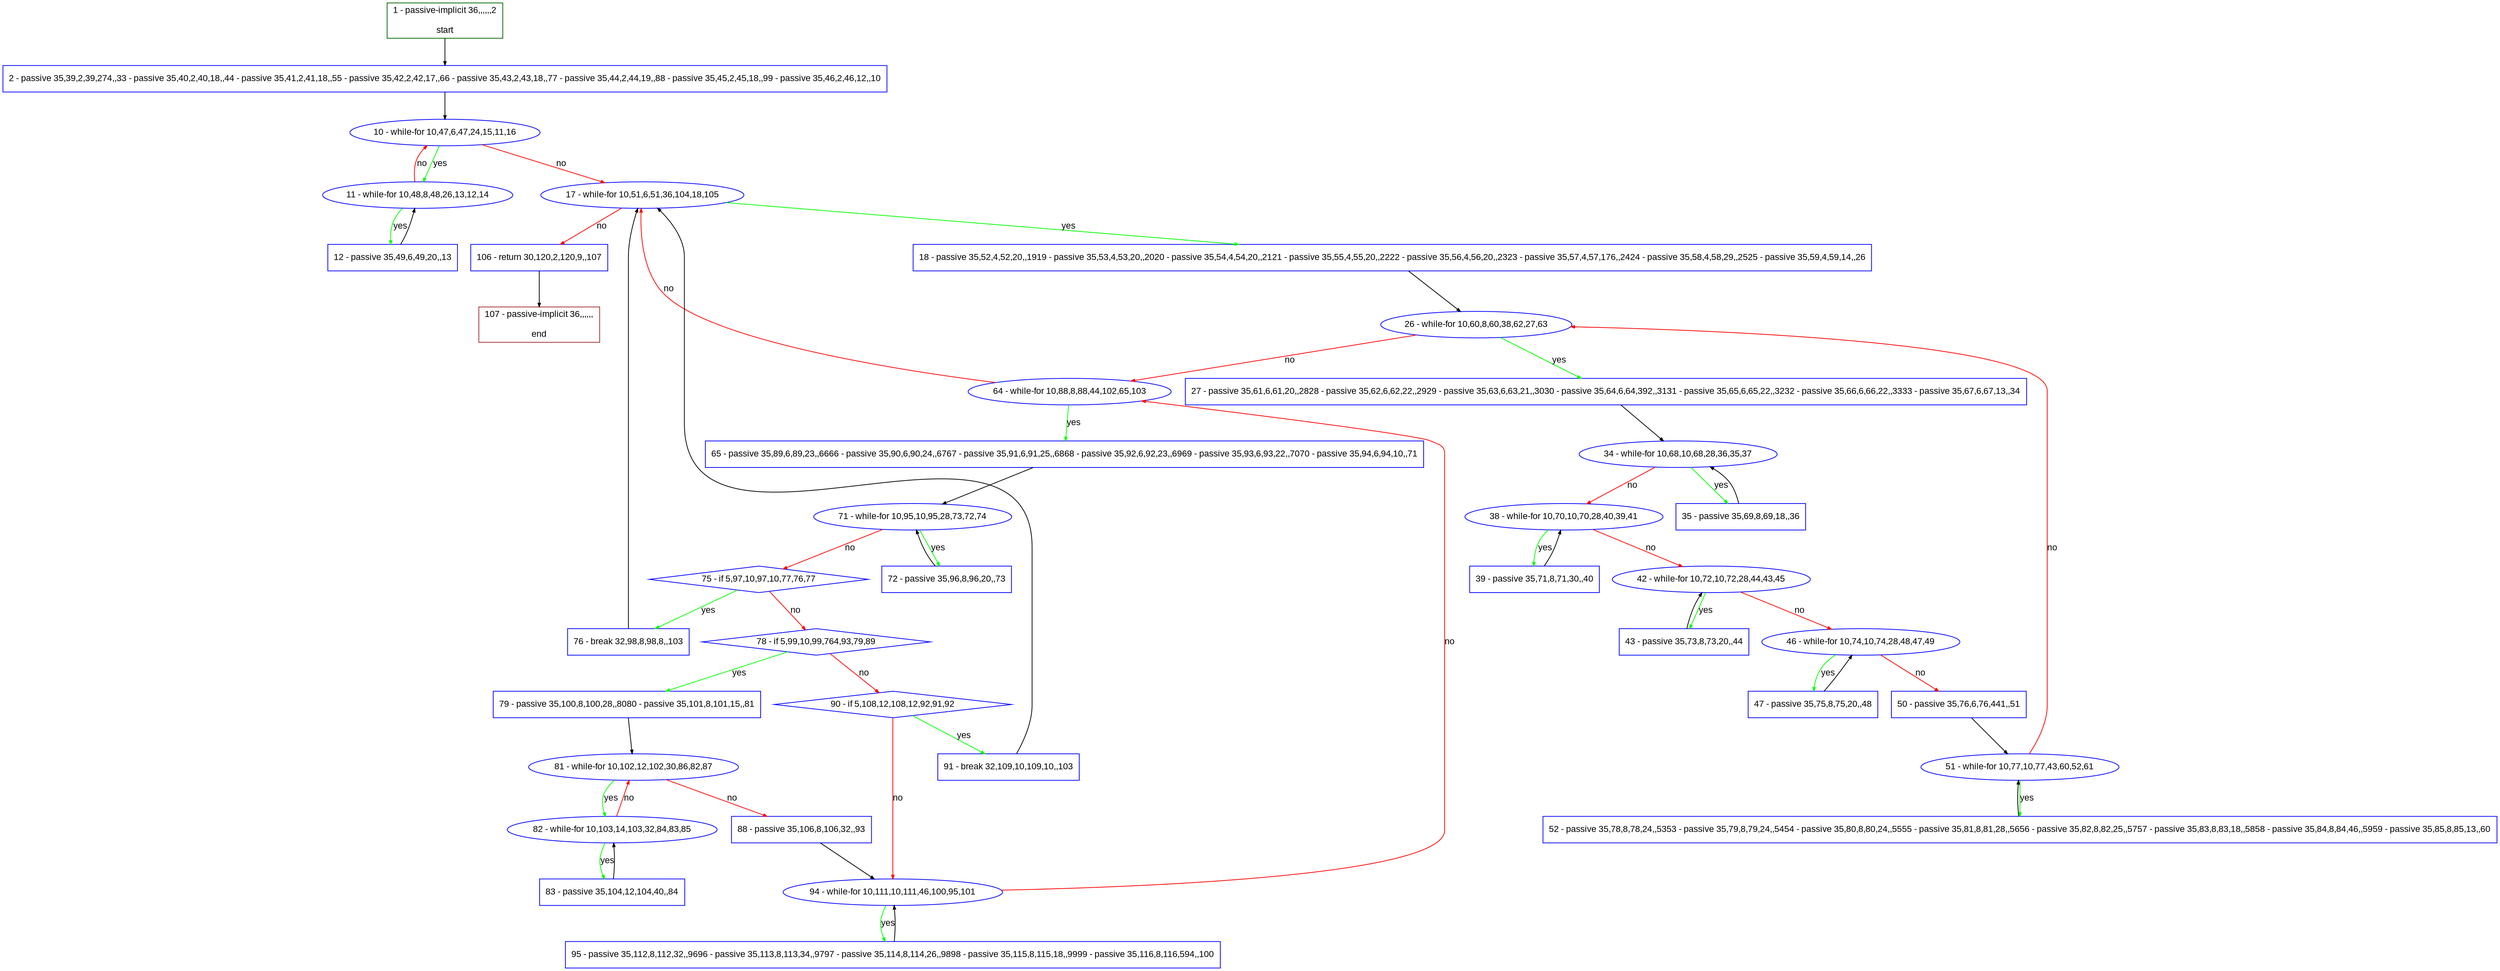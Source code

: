 digraph "" {
  graph [pack="true", label="", fontsize="12", packmode="clust", fontname="Arial", fillcolor="#FFFFCC", bgcolor="white", style="rounded,filled", compound="true"];
  node [node_initialized="no", label="", color="grey", fontsize="12", fillcolor="white", fontname="Arial", style="filled", shape="rectangle", compound="true", fixedsize="false"];
  edge [fontcolor="black", arrowhead="normal", arrowtail="none", arrowsize="0.5", ltail="", label="", color="black", fontsize="12", lhead="", fontname="Arial", dir="forward", compound="true"];
  __N1 [label="2 - passive 35,39,2,39,274,,33 - passive 35,40,2,40,18,,44 - passive 35,41,2,41,18,,55 - passive 35,42,2,42,17,,66 - passive 35,43,2,43,18,,77 - passive 35,44,2,44,19,,88 - passive 35,45,2,45,18,,99 - passive 35,46,2,46,12,,10", color="#0000ff", fillcolor="#ffffff", style="filled", shape="box"];
  __N2 [label="1 - passive-implicit 36,,,,,,2\n\nstart", color="#006400", fillcolor="#ffffff", style="filled", shape="box"];
  __N3 [label="10 - while-for 10,47,6,47,24,15,11,16", color="#0000ff", fillcolor="#ffffff", style="filled", shape="oval"];
  __N4 [label="11 - while-for 10,48,8,48,26,13,12,14", color="#0000ff", fillcolor="#ffffff", style="filled", shape="oval"];
  __N5 [label="17 - while-for 10,51,6,51,36,104,18,105", color="#0000ff", fillcolor="#ffffff", style="filled", shape="oval"];
  __N6 [label="12 - passive 35,49,6,49,20,,13", color="#0000ff", fillcolor="#ffffff", style="filled", shape="box"];
  __N7 [label="18 - passive 35,52,4,52,20,,1919 - passive 35,53,4,53,20,,2020 - passive 35,54,4,54,20,,2121 - passive 35,55,4,55,20,,2222 - passive 35,56,4,56,20,,2323 - passive 35,57,4,57,176,,2424 - passive 35,58,4,58,29,,2525 - passive 35,59,4,59,14,,26", color="#0000ff", fillcolor="#ffffff", style="filled", shape="box"];
  __N8 [label="106 - return 30,120,2,120,9,,107", color="#0000ff", fillcolor="#ffffff", style="filled", shape="box"];
  __N9 [label="26 - while-for 10,60,8,60,38,62,27,63", color="#0000ff", fillcolor="#ffffff", style="filled", shape="oval"];
  __N10 [label="27 - passive 35,61,6,61,20,,2828 - passive 35,62,6,62,22,,2929 - passive 35,63,6,63,21,,3030 - passive 35,64,6,64,392,,3131 - passive 35,65,6,65,22,,3232 - passive 35,66,6,66,22,,3333 - passive 35,67,6,67,13,,34", color="#0000ff", fillcolor="#ffffff", style="filled", shape="box"];
  __N11 [label="64 - while-for 10,88,8,88,44,102,65,103", color="#0000ff", fillcolor="#ffffff", style="filled", shape="oval"];
  __N12 [label="34 - while-for 10,68,10,68,28,36,35,37", color="#0000ff", fillcolor="#ffffff", style="filled", shape="oval"];
  __N13 [label="35 - passive 35,69,8,69,18,,36", color="#0000ff", fillcolor="#ffffff", style="filled", shape="box"];
  __N14 [label="38 - while-for 10,70,10,70,28,40,39,41", color="#0000ff", fillcolor="#ffffff", style="filled", shape="oval"];
  __N15 [label="39 - passive 35,71,8,71,30,,40", color="#0000ff", fillcolor="#ffffff", style="filled", shape="box"];
  __N16 [label="42 - while-for 10,72,10,72,28,44,43,45", color="#0000ff", fillcolor="#ffffff", style="filled", shape="oval"];
  __N17 [label="43 - passive 35,73,8,73,20,,44", color="#0000ff", fillcolor="#ffffff", style="filled", shape="box"];
  __N18 [label="46 - while-for 10,74,10,74,28,48,47,49", color="#0000ff", fillcolor="#ffffff", style="filled", shape="oval"];
  __N19 [label="47 - passive 35,75,8,75,20,,48", color="#0000ff", fillcolor="#ffffff", style="filled", shape="box"];
  __N20 [label="50 - passive 35,76,6,76,441,,51", color="#0000ff", fillcolor="#ffffff", style="filled", shape="box"];
  __N21 [label="51 - while-for 10,77,10,77,43,60,52,61", color="#0000ff", fillcolor="#ffffff", style="filled", shape="oval"];
  __N22 [label="52 - passive 35,78,8,78,24,,5353 - passive 35,79,8,79,24,,5454 - passive 35,80,8,80,24,,5555 - passive 35,81,8,81,28,,5656 - passive 35,82,8,82,25,,5757 - passive 35,83,8,83,18,,5858 - passive 35,84,8,84,46,,5959 - passive 35,85,8,85,13,,60", color="#0000ff", fillcolor="#ffffff", style="filled", shape="box"];
  __N23 [label="65 - passive 35,89,6,89,23,,6666 - passive 35,90,6,90,24,,6767 - passive 35,91,6,91,25,,6868 - passive 35,92,6,92,23,,6969 - passive 35,93,6,93,22,,7070 - passive 35,94,6,94,10,,71", color="#0000ff", fillcolor="#ffffff", style="filled", shape="box"];
  __N24 [label="71 - while-for 10,95,10,95,28,73,72,74", color="#0000ff", fillcolor="#ffffff", style="filled", shape="oval"];
  __N25 [label="72 - passive 35,96,8,96,20,,73", color="#0000ff", fillcolor="#ffffff", style="filled", shape="box"];
  __N26 [label="75 - if 5,97,10,97,10,77,76,77", color="#0000ff", fillcolor="#ffffff", style="filled", shape="diamond"];
  __N27 [label="76 - break 32,98,8,98,8,,103", color="#0000ff", fillcolor="#ffffff", style="filled", shape="box"];
  __N28 [label="78 - if 5,99,10,99,764,93,79,89", color="#0000ff", fillcolor="#ffffff", style="filled", shape="diamond"];
  __N29 [label="79 - passive 35,100,8,100,28,,8080 - passive 35,101,8,101,15,,81", color="#0000ff", fillcolor="#ffffff", style="filled", shape="box"];
  __N30 [label="90 - if 5,108,12,108,12,92,91,92", color="#0000ff", fillcolor="#ffffff", style="filled", shape="diamond"];
  __N31 [label="81 - while-for 10,102,12,102,30,86,82,87", color="#0000ff", fillcolor="#ffffff", style="filled", shape="oval"];
  __N32 [label="82 - while-for 10,103,14,103,32,84,83,85", color="#0000ff", fillcolor="#ffffff", style="filled", shape="oval"];
  __N33 [label="88 - passive 35,106,8,106,32,,93", color="#0000ff", fillcolor="#ffffff", style="filled", shape="box"];
  __N34 [label="83 - passive 35,104,12,104,40,,84", color="#0000ff", fillcolor="#ffffff", style="filled", shape="box"];
  __N35 [label="94 - while-for 10,111,10,111,46,100,95,101", color="#0000ff", fillcolor="#ffffff", style="filled", shape="oval"];
  __N36 [label="91 - break 32,109,10,109,10,,103", color="#0000ff", fillcolor="#ffffff", style="filled", shape="box"];
  __N37 [label="95 - passive 35,112,8,112,32,,9696 - passive 35,113,8,113,34,,9797 - passive 35,114,8,114,26,,9898 - passive 35,115,8,115,18,,9999 - passive 35,116,8,116,594,,100", color="#0000ff", fillcolor="#ffffff", style="filled", shape="box"];
  __N38 [label="107 - passive-implicit 36,,,,,,\n\nend", color="#a52a2a", fillcolor="#ffffff", style="filled", shape="box"];
  __N2 -> __N1 [arrowhead="normal", arrowtail="none", color="#000000", label="", dir="forward"];
  __N1 -> __N3 [arrowhead="normal", arrowtail="none", color="#000000", label="", dir="forward"];
  __N3 -> __N4 [arrowhead="normal", arrowtail="none", color="#00ff00", label="yes", dir="forward"];
  __N4 -> __N3 [arrowhead="normal", arrowtail="none", color="#ff0000", label="no", dir="forward"];
  __N3 -> __N5 [arrowhead="normal", arrowtail="none", color="#ff0000", label="no", dir="forward"];
  __N4 -> __N6 [arrowhead="normal", arrowtail="none", color="#00ff00", label="yes", dir="forward"];
  __N6 -> __N4 [arrowhead="normal", arrowtail="none", color="#000000", label="", dir="forward"];
  __N5 -> __N7 [arrowhead="normal", arrowtail="none", color="#00ff00", label="yes", dir="forward"];
  __N5 -> __N8 [arrowhead="normal", arrowtail="none", color="#ff0000", label="no", dir="forward"];
  __N7 -> __N9 [arrowhead="normal", arrowtail="none", color="#000000", label="", dir="forward"];
  __N9 -> __N10 [arrowhead="normal", arrowtail="none", color="#00ff00", label="yes", dir="forward"];
  __N9 -> __N11 [arrowhead="normal", arrowtail="none", color="#ff0000", label="no", dir="forward"];
  __N10 -> __N12 [arrowhead="normal", arrowtail="none", color="#000000", label="", dir="forward"];
  __N12 -> __N13 [arrowhead="normal", arrowtail="none", color="#00ff00", label="yes", dir="forward"];
  __N13 -> __N12 [arrowhead="normal", arrowtail="none", color="#000000", label="", dir="forward"];
  __N12 -> __N14 [arrowhead="normal", arrowtail="none", color="#ff0000", label="no", dir="forward"];
  __N14 -> __N15 [arrowhead="normal", arrowtail="none", color="#00ff00", label="yes", dir="forward"];
  __N15 -> __N14 [arrowhead="normal", arrowtail="none", color="#000000", label="", dir="forward"];
  __N14 -> __N16 [arrowhead="normal", arrowtail="none", color="#ff0000", label="no", dir="forward"];
  __N16 -> __N17 [arrowhead="normal", arrowtail="none", color="#00ff00", label="yes", dir="forward"];
  __N17 -> __N16 [arrowhead="normal", arrowtail="none", color="#000000", label="", dir="forward"];
  __N16 -> __N18 [arrowhead="normal", arrowtail="none", color="#ff0000", label="no", dir="forward"];
  __N18 -> __N19 [arrowhead="normal", arrowtail="none", color="#00ff00", label="yes", dir="forward"];
  __N19 -> __N18 [arrowhead="normal", arrowtail="none", color="#000000", label="", dir="forward"];
  __N18 -> __N20 [arrowhead="normal", arrowtail="none", color="#ff0000", label="no", dir="forward"];
  __N20 -> __N21 [arrowhead="normal", arrowtail="none", color="#000000", label="", dir="forward"];
  __N21 -> __N9 [arrowhead="normal", arrowtail="none", color="#ff0000", label="no", dir="forward"];
  __N21 -> __N22 [arrowhead="normal", arrowtail="none", color="#00ff00", label="yes", dir="forward"];
  __N22 -> __N21 [arrowhead="normal", arrowtail="none", color="#000000", label="", dir="forward"];
  __N11 -> __N5 [arrowhead="normal", arrowtail="none", color="#ff0000", label="no", dir="forward"];
  __N11 -> __N23 [arrowhead="normal", arrowtail="none", color="#00ff00", label="yes", dir="forward"];
  __N23 -> __N24 [arrowhead="normal", arrowtail="none", color="#000000", label="", dir="forward"];
  __N24 -> __N25 [arrowhead="normal", arrowtail="none", color="#00ff00", label="yes", dir="forward"];
  __N25 -> __N24 [arrowhead="normal", arrowtail="none", color="#000000", label="", dir="forward"];
  __N24 -> __N26 [arrowhead="normal", arrowtail="none", color="#ff0000", label="no", dir="forward"];
  __N26 -> __N27 [arrowhead="normal", arrowtail="none", color="#00ff00", label="yes", dir="forward"];
  __N26 -> __N28 [arrowhead="normal", arrowtail="none", color="#ff0000", label="no", dir="forward"];
  __N27 -> __N5 [arrowhead="normal", arrowtail="none", color="#000000", label="", dir="forward"];
  __N28 -> __N29 [arrowhead="normal", arrowtail="none", color="#00ff00", label="yes", dir="forward"];
  __N28 -> __N30 [arrowhead="normal", arrowtail="none", color="#ff0000", label="no", dir="forward"];
  __N29 -> __N31 [arrowhead="normal", arrowtail="none", color="#000000", label="", dir="forward"];
  __N31 -> __N32 [arrowhead="normal", arrowtail="none", color="#00ff00", label="yes", dir="forward"];
  __N32 -> __N31 [arrowhead="normal", arrowtail="none", color="#ff0000", label="no", dir="forward"];
  __N31 -> __N33 [arrowhead="normal", arrowtail="none", color="#ff0000", label="no", dir="forward"];
  __N32 -> __N34 [arrowhead="normal", arrowtail="none", color="#00ff00", label="yes", dir="forward"];
  __N34 -> __N32 [arrowhead="normal", arrowtail="none", color="#000000", label="", dir="forward"];
  __N33 -> __N35 [arrowhead="normal", arrowtail="none", color="#000000", label="", dir="forward"];
  __N30 -> __N36 [arrowhead="normal", arrowtail="none", color="#00ff00", label="yes", dir="forward"];
  __N30 -> __N35 [arrowhead="normal", arrowtail="none", color="#ff0000", label="no", dir="forward"];
  __N36 -> __N5 [arrowhead="normal", arrowtail="none", color="#000000", label="", dir="forward"];
  __N35 -> __N11 [arrowhead="normal", arrowtail="none", color="#ff0000", label="no", dir="forward"];
  __N35 -> __N37 [arrowhead="normal", arrowtail="none", color="#00ff00", label="yes", dir="forward"];
  __N37 -> __N35 [arrowhead="normal", arrowtail="none", color="#000000", label="", dir="forward"];
  __N8 -> __N38 [arrowhead="normal", arrowtail="none", color="#000000", label="", dir="forward"];
}
